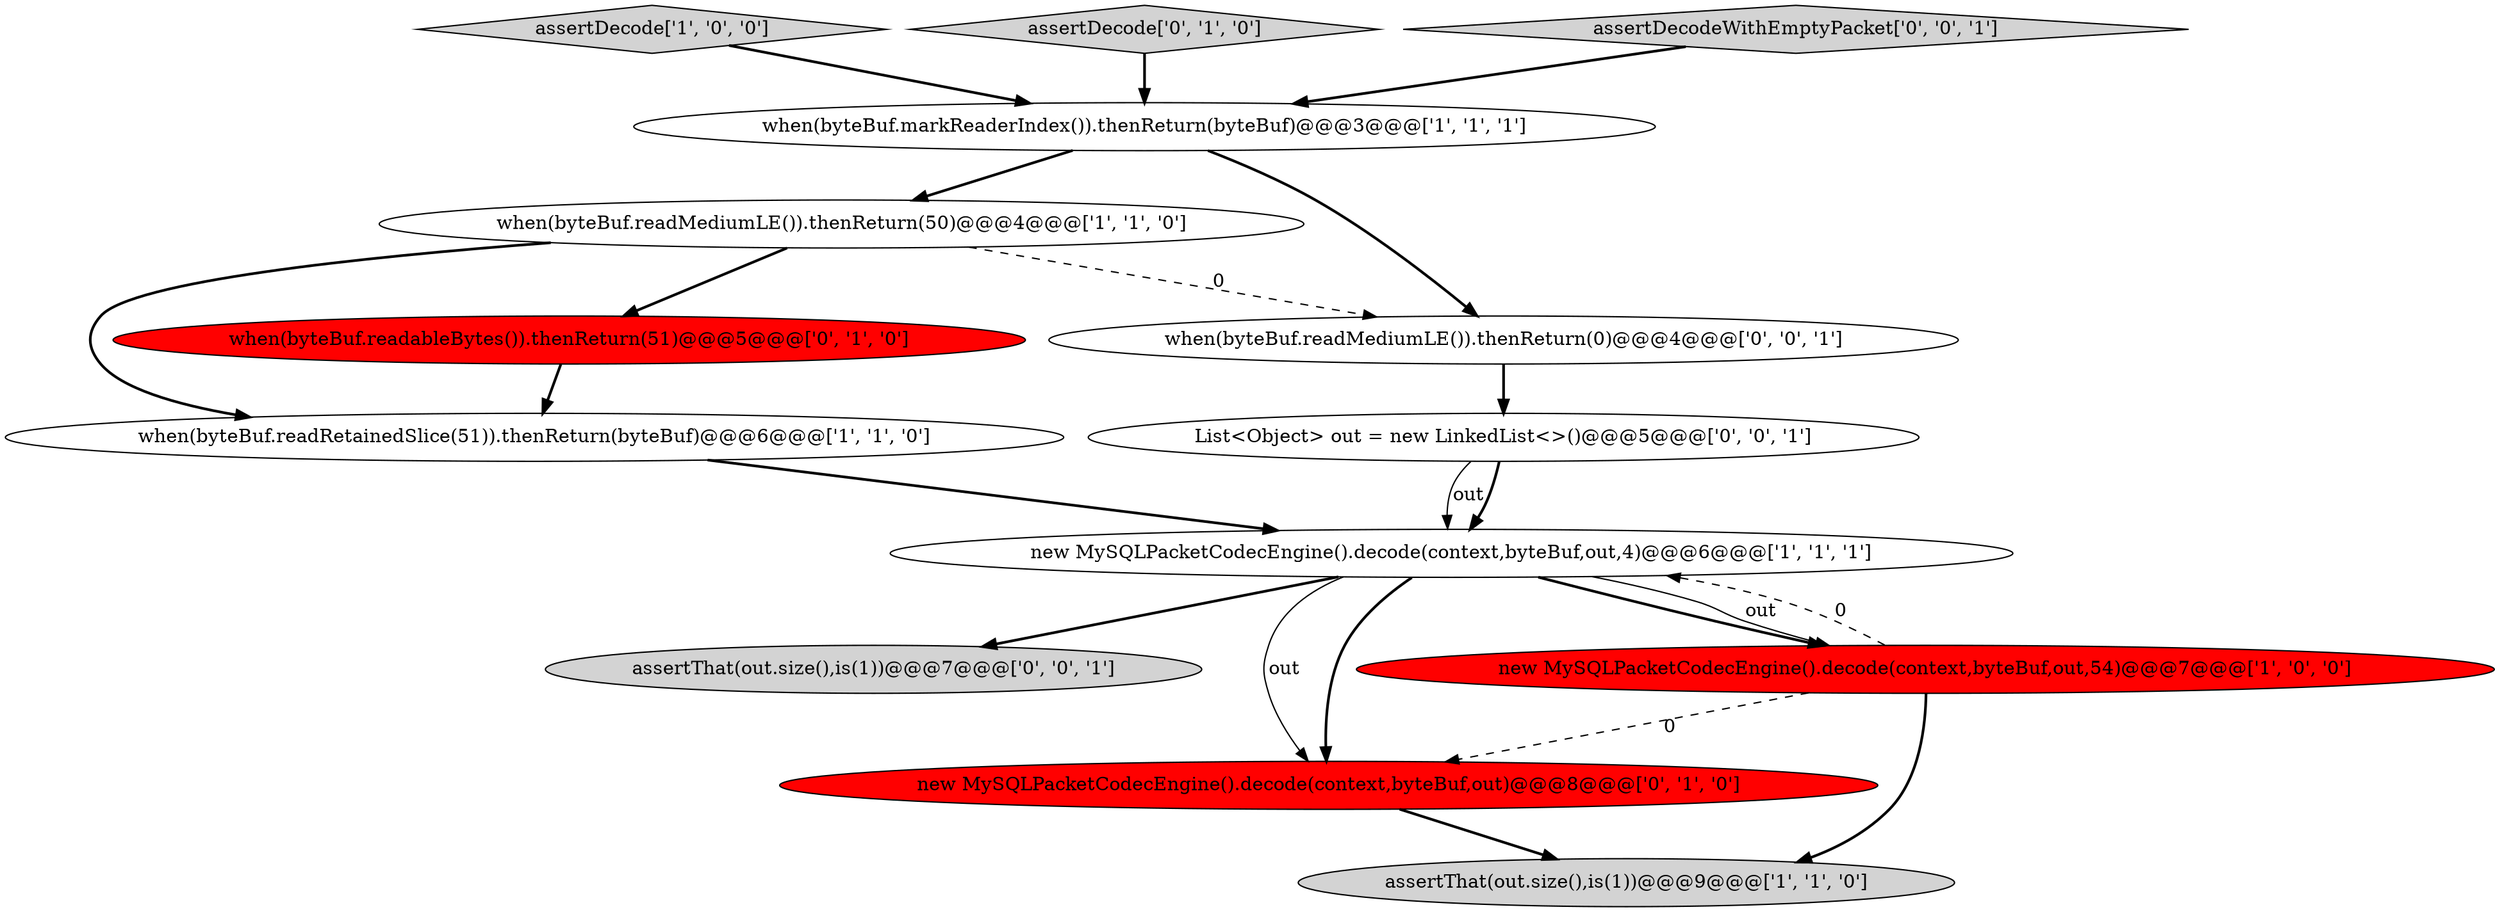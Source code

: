 digraph {
5 [style = filled, label = "assertDecode['1', '0', '0']", fillcolor = lightgray, shape = diamond image = "AAA0AAABBB1BBB"];
4 [style = filled, label = "new MySQLPacketCodecEngine().decode(context,byteBuf,out,4)@@@6@@@['1', '1', '1']", fillcolor = white, shape = ellipse image = "AAA0AAABBB1BBB"];
1 [style = filled, label = "when(byteBuf.readRetainedSlice(51)).thenReturn(byteBuf)@@@6@@@['1', '1', '0']", fillcolor = white, shape = ellipse image = "AAA0AAABBB1BBB"];
10 [style = filled, label = "assertThat(out.size(),is(1))@@@7@@@['0', '0', '1']", fillcolor = lightgray, shape = ellipse image = "AAA0AAABBB3BBB"];
11 [style = filled, label = "List<Object> out = new LinkedList<>()@@@5@@@['0', '0', '1']", fillcolor = white, shape = ellipse image = "AAA0AAABBB3BBB"];
8 [style = filled, label = "new MySQLPacketCodecEngine().decode(context,byteBuf,out)@@@8@@@['0', '1', '0']", fillcolor = red, shape = ellipse image = "AAA1AAABBB2BBB"];
9 [style = filled, label = "assertDecode['0', '1', '0']", fillcolor = lightgray, shape = diamond image = "AAA0AAABBB2BBB"];
2 [style = filled, label = "when(byteBuf.readMediumLE()).thenReturn(50)@@@4@@@['1', '1', '0']", fillcolor = white, shape = ellipse image = "AAA0AAABBB1BBB"];
7 [style = filled, label = "when(byteBuf.readableBytes()).thenReturn(51)@@@5@@@['0', '1', '0']", fillcolor = red, shape = ellipse image = "AAA1AAABBB2BBB"];
6 [style = filled, label = "assertThat(out.size(),is(1))@@@9@@@['1', '1', '0']", fillcolor = lightgray, shape = ellipse image = "AAA0AAABBB1BBB"];
13 [style = filled, label = "when(byteBuf.readMediumLE()).thenReturn(0)@@@4@@@['0', '0', '1']", fillcolor = white, shape = ellipse image = "AAA0AAABBB3BBB"];
3 [style = filled, label = "new MySQLPacketCodecEngine().decode(context,byteBuf,out,54)@@@7@@@['1', '0', '0']", fillcolor = red, shape = ellipse image = "AAA1AAABBB1BBB"];
0 [style = filled, label = "when(byteBuf.markReaderIndex()).thenReturn(byteBuf)@@@3@@@['1', '1', '1']", fillcolor = white, shape = ellipse image = "AAA0AAABBB1BBB"];
12 [style = filled, label = "assertDecodeWithEmptyPacket['0', '0', '1']", fillcolor = lightgray, shape = diamond image = "AAA0AAABBB3BBB"];
4->10 [style = bold, label=""];
4->3 [style = bold, label=""];
1->4 [style = bold, label=""];
11->4 [style = solid, label="out"];
7->1 [style = bold, label=""];
9->0 [style = bold, label=""];
0->13 [style = bold, label=""];
2->1 [style = bold, label=""];
11->4 [style = bold, label=""];
0->2 [style = bold, label=""];
4->8 [style = solid, label="out"];
3->6 [style = bold, label=""];
8->6 [style = bold, label=""];
3->4 [style = dashed, label="0"];
12->0 [style = bold, label=""];
13->11 [style = bold, label=""];
4->3 [style = solid, label="out"];
5->0 [style = bold, label=""];
2->13 [style = dashed, label="0"];
3->8 [style = dashed, label="0"];
4->8 [style = bold, label=""];
2->7 [style = bold, label=""];
}
